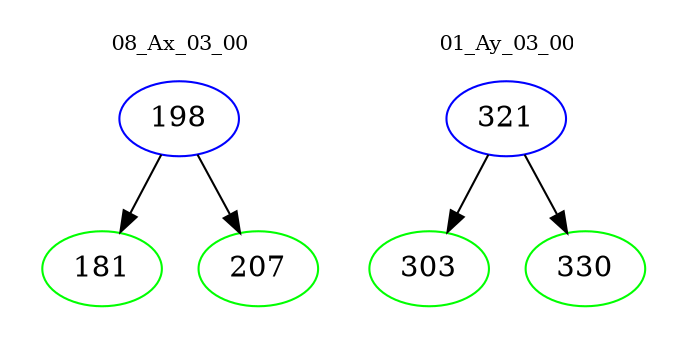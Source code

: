 digraph{
subgraph cluster_0 {
color = white
label = "08_Ax_03_00";
fontsize=10;
T0_198 [label="198", color="blue"]
T0_198 -> T0_181 [color="black"]
T0_181 [label="181", color="green"]
T0_198 -> T0_207 [color="black"]
T0_207 [label="207", color="green"]
}
subgraph cluster_1 {
color = white
label = "01_Ay_03_00";
fontsize=10;
T1_321 [label="321", color="blue"]
T1_321 -> T1_303 [color="black"]
T1_303 [label="303", color="green"]
T1_321 -> T1_330 [color="black"]
T1_330 [label="330", color="green"]
}
}
